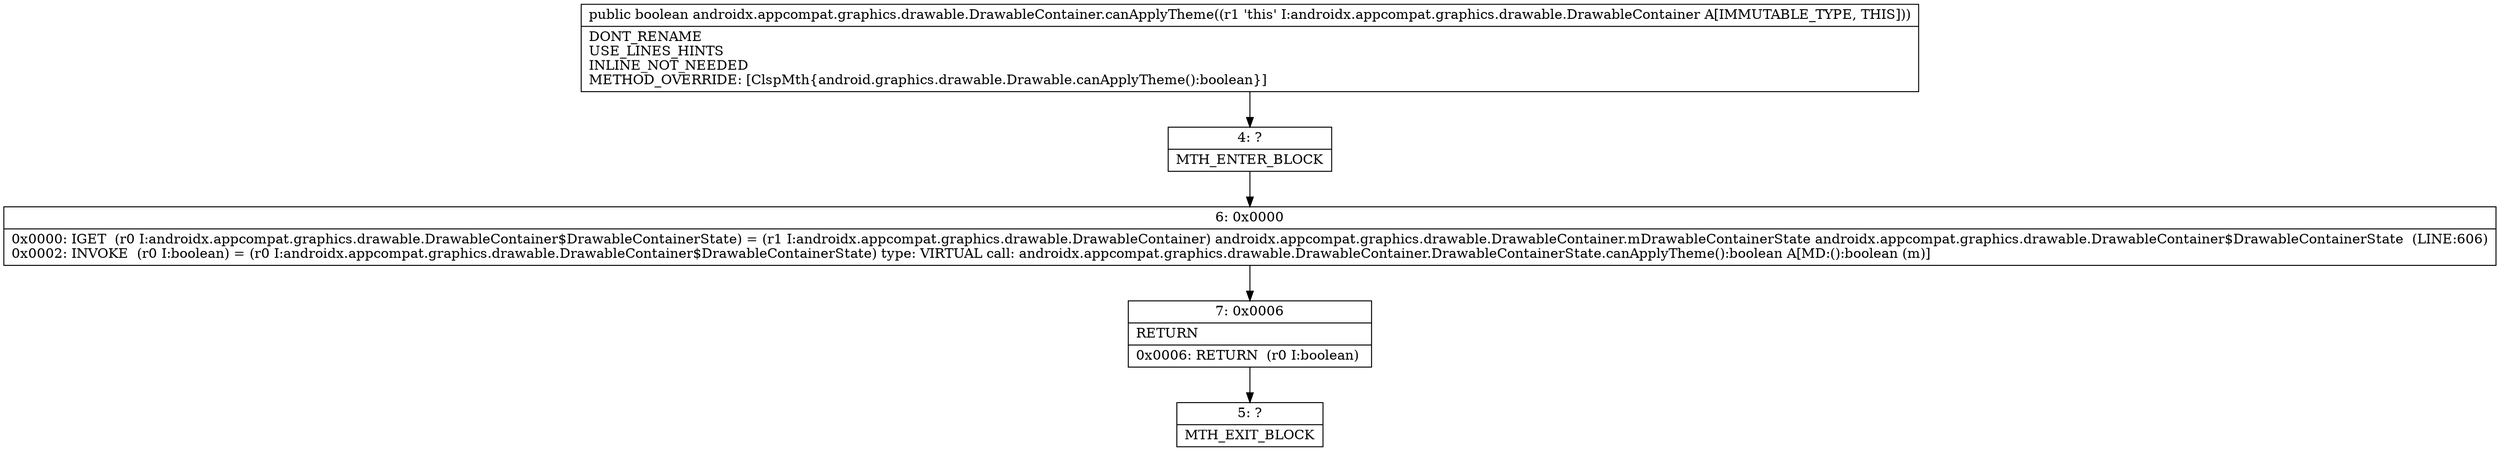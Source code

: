 digraph "CFG forandroidx.appcompat.graphics.drawable.DrawableContainer.canApplyTheme()Z" {
Node_4 [shape=record,label="{4\:\ ?|MTH_ENTER_BLOCK\l}"];
Node_6 [shape=record,label="{6\:\ 0x0000|0x0000: IGET  (r0 I:androidx.appcompat.graphics.drawable.DrawableContainer$DrawableContainerState) = (r1 I:androidx.appcompat.graphics.drawable.DrawableContainer) androidx.appcompat.graphics.drawable.DrawableContainer.mDrawableContainerState androidx.appcompat.graphics.drawable.DrawableContainer$DrawableContainerState  (LINE:606)\l0x0002: INVOKE  (r0 I:boolean) = (r0 I:androidx.appcompat.graphics.drawable.DrawableContainer$DrawableContainerState) type: VIRTUAL call: androidx.appcompat.graphics.drawable.DrawableContainer.DrawableContainerState.canApplyTheme():boolean A[MD:():boolean (m)]\l}"];
Node_7 [shape=record,label="{7\:\ 0x0006|RETURN\l|0x0006: RETURN  (r0 I:boolean) \l}"];
Node_5 [shape=record,label="{5\:\ ?|MTH_EXIT_BLOCK\l}"];
MethodNode[shape=record,label="{public boolean androidx.appcompat.graphics.drawable.DrawableContainer.canApplyTheme((r1 'this' I:androidx.appcompat.graphics.drawable.DrawableContainer A[IMMUTABLE_TYPE, THIS]))  | DONT_RENAME\lUSE_LINES_HINTS\lINLINE_NOT_NEEDED\lMETHOD_OVERRIDE: [ClspMth\{android.graphics.drawable.Drawable.canApplyTheme():boolean\}]\l}"];
MethodNode -> Node_4;Node_4 -> Node_6;
Node_6 -> Node_7;
Node_7 -> Node_5;
}

